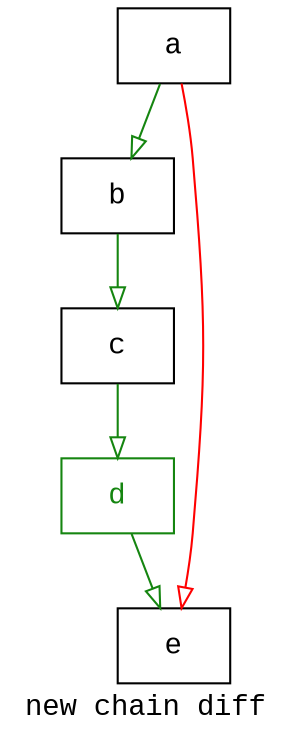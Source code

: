 digraph D {
    label="new chain diff";
    tooltip="new chain diff";
    bgcolor="#ffffff";
    fontcolor="#000000";
    fontname="Courier New";
    
    node1 [color="#000000",fontcolor="#000000",fontname="Courier New",shape="rectangle",tooltip="a",label="a"]
    
    node2 [color="#000000",fontcolor="#000000",fontname="Courier New",shape="rectangle",tooltip="b",label="b"]
    
    node3 [color="#000000",fontcolor="#000000",fontname="Courier New",shape="rectangle",tooltip="c",label="c"]
    
    node4 [color="#158510",fontcolor="#158510",fontname="Courier New",shape="rectangle",tooltip="d",label="d"]
    
    node5 [color="#000000",fontcolor="#000000",fontname="Courier New",shape="rectangle",tooltip="e",label="e"]
    
    node1 -> node2 [arrowhead="empty",color="#158510",tooltip="a\n   ->\nb",]
    node1 -> node5 [arrowhead="empty",color="#ff0000",tooltip="a\n   ->\ne",]
    node2 -> node3 [arrowhead="empty",color="#158510",tooltip="b\n   ->\nc",]
    node3 -> node4 [arrowhead="empty",color="#158510",tooltip="c\n   ->\nd",]
    node4 -> node5 [arrowhead="empty",color="#158510",tooltip="d\n   ->\ne",]
}
